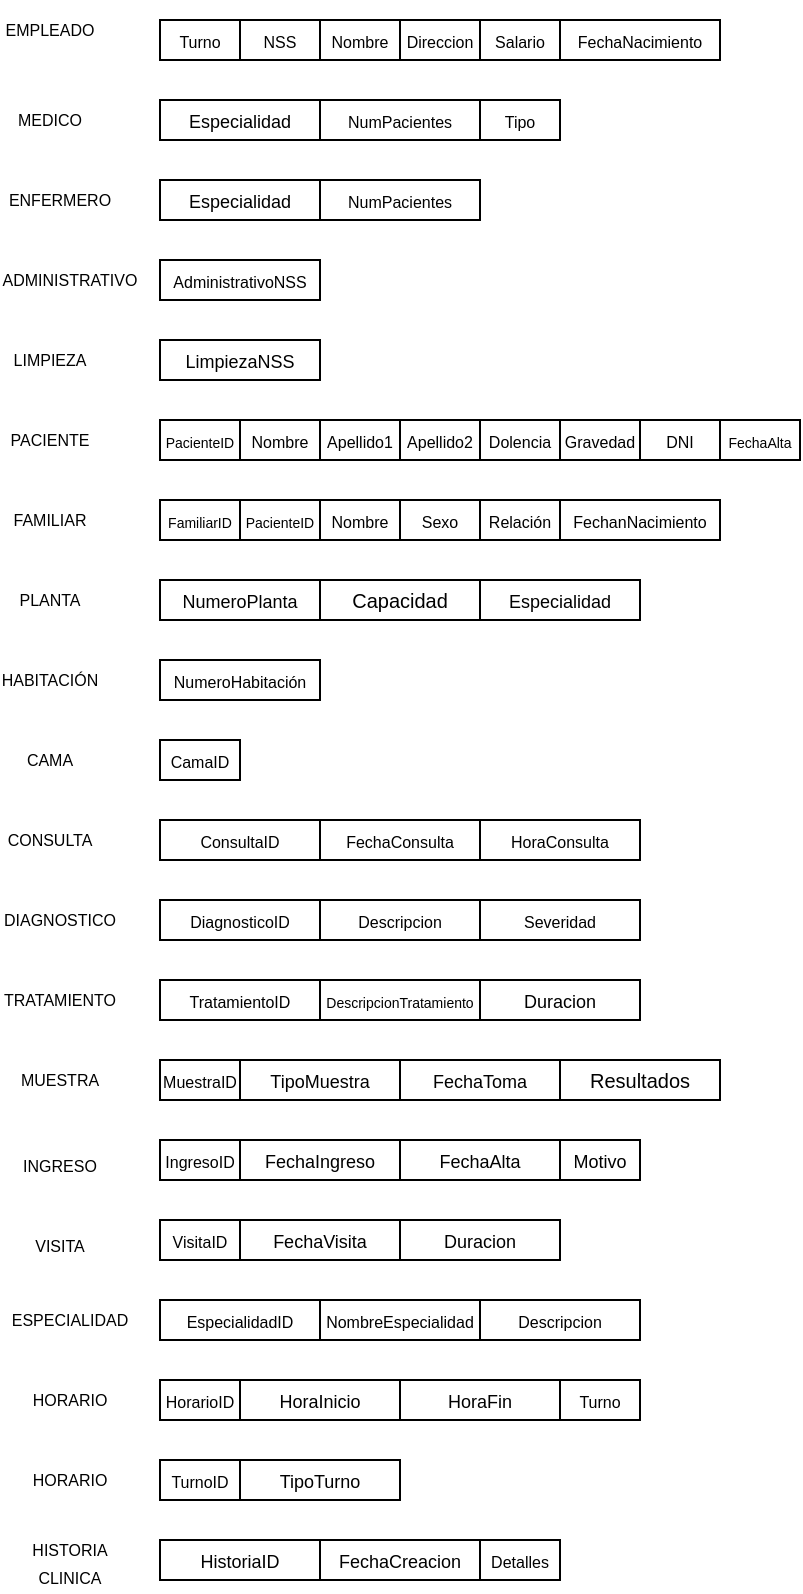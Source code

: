 <mxfile version="24.8.9">
  <diagram name="Página-1" id="wS7ssanduu3U8rkw7zow">
    <mxGraphModel dx="656" dy="417" grid="1" gridSize="10" guides="1" tooltips="1" connect="1" arrows="1" fold="1" page="1" pageScale="1" pageWidth="827" pageHeight="1169" math="0" shadow="0">
      <root>
        <mxCell id="0" />
        <mxCell id="1" parent="0" />
        <mxCell id="Gz29lttUt1VIrkQhSzZi-1" value="" style="rounded=0;whiteSpace=wrap;html=1;" vertex="1" parent="1">
          <mxGeometry x="80" y="80" width="40" height="20" as="geometry" />
        </mxCell>
        <mxCell id="Gz29lttUt1VIrkQhSzZi-2" value="" style="rounded=0;whiteSpace=wrap;html=1;" vertex="1" parent="1">
          <mxGeometry x="120" y="80" width="40" height="20" as="geometry" />
        </mxCell>
        <mxCell id="Gz29lttUt1VIrkQhSzZi-3" value="" style="rounded=0;whiteSpace=wrap;html=1;" vertex="1" parent="1">
          <mxGeometry x="160" y="80" width="40" height="20" as="geometry" />
        </mxCell>
        <mxCell id="Gz29lttUt1VIrkQhSzZi-4" value="" style="rounded=0;whiteSpace=wrap;html=1;" vertex="1" parent="1">
          <mxGeometry x="200" y="80" width="40" height="20" as="geometry" />
        </mxCell>
        <mxCell id="Gz29lttUt1VIrkQhSzZi-5" value="" style="rounded=0;whiteSpace=wrap;html=1;" vertex="1" parent="1">
          <mxGeometry x="240" y="80" width="40" height="20" as="geometry" />
        </mxCell>
        <mxCell id="Gz29lttUt1VIrkQhSzZi-6" value="" style="rounded=0;whiteSpace=wrap;html=1;" vertex="1" parent="1">
          <mxGeometry x="280" y="80" width="80" height="20" as="geometry" />
        </mxCell>
        <mxCell id="Gz29lttUt1VIrkQhSzZi-7" value="&lt;font style=&quot;font-size: 8px;&quot;&gt;Turno&lt;/font&gt;" style="text;html=1;align=center;verticalAlign=middle;whiteSpace=wrap;rounded=0;" vertex="1" parent="1">
          <mxGeometry x="80" y="80" width="40" height="20" as="geometry" />
        </mxCell>
        <mxCell id="Gz29lttUt1VIrkQhSzZi-8" value="&lt;font style=&quot;font-size: 8px;&quot;&gt;NSS&lt;/font&gt;" style="text;html=1;align=center;verticalAlign=middle;whiteSpace=wrap;rounded=0;" vertex="1" parent="1">
          <mxGeometry x="120" y="80" width="40" height="20" as="geometry" />
        </mxCell>
        <mxCell id="Gz29lttUt1VIrkQhSzZi-9" value="&lt;span style=&quot;font-size: 8px;&quot;&gt;Nombre&lt;/span&gt;" style="text;html=1;align=center;verticalAlign=middle;whiteSpace=wrap;rounded=0;" vertex="1" parent="1">
          <mxGeometry x="160" y="80" width="40" height="20" as="geometry" />
        </mxCell>
        <mxCell id="Gz29lttUt1VIrkQhSzZi-10" value="&lt;font style=&quot;font-size: 8px;&quot;&gt;Direccion&lt;/font&gt;" style="text;html=1;align=center;verticalAlign=middle;whiteSpace=wrap;rounded=0;" vertex="1" parent="1">
          <mxGeometry x="200" y="80" width="40" height="20" as="geometry" />
        </mxCell>
        <mxCell id="Gz29lttUt1VIrkQhSzZi-11" value="&lt;font style=&quot;font-size: 8px;&quot;&gt;FechaNacimiento&lt;/font&gt;" style="text;html=1;align=center;verticalAlign=middle;whiteSpace=wrap;rounded=0;strokeWidth=0;" vertex="1" parent="1">
          <mxGeometry x="280" y="80" width="80" height="20" as="geometry" />
        </mxCell>
        <mxCell id="Gz29lttUt1VIrkQhSzZi-12" value="&lt;font style=&quot;font-size: 8px;&quot;&gt;Salario&lt;/font&gt;" style="text;html=1;align=center;verticalAlign=middle;whiteSpace=wrap;rounded=0;" vertex="1" parent="1">
          <mxGeometry x="240" y="80" width="40" height="20" as="geometry" />
        </mxCell>
        <mxCell id="Gz29lttUt1VIrkQhSzZi-13" value="" style="rounded=0;whiteSpace=wrap;html=1;" vertex="1" parent="1">
          <mxGeometry x="80" y="280" width="40" height="20" as="geometry" />
        </mxCell>
        <mxCell id="Gz29lttUt1VIrkQhSzZi-14" value="" style="rounded=0;whiteSpace=wrap;html=1;" vertex="1" parent="1">
          <mxGeometry x="120" y="280" width="40" height="20" as="geometry" />
        </mxCell>
        <mxCell id="Gz29lttUt1VIrkQhSzZi-15" value="" style="rounded=0;whiteSpace=wrap;html=1;" vertex="1" parent="1">
          <mxGeometry x="160" y="280" width="40" height="20" as="geometry" />
        </mxCell>
        <mxCell id="Gz29lttUt1VIrkQhSzZi-16" value="" style="rounded=0;whiteSpace=wrap;html=1;" vertex="1" parent="1">
          <mxGeometry x="200" y="280" width="40" height="20" as="geometry" />
        </mxCell>
        <mxCell id="Gz29lttUt1VIrkQhSzZi-17" value="" style="rounded=0;whiteSpace=wrap;html=1;" vertex="1" parent="1">
          <mxGeometry x="240" y="280" width="40" height="20" as="geometry" />
        </mxCell>
        <mxCell id="Gz29lttUt1VIrkQhSzZi-18" value="" style="rounded=0;whiteSpace=wrap;html=1;" vertex="1" parent="1">
          <mxGeometry x="280" y="280" width="40" height="20" as="geometry" />
        </mxCell>
        <mxCell id="Gz29lttUt1VIrkQhSzZi-19" value="&lt;font style=&quot;font-size: 7px;&quot;&gt;PacienteID&lt;/font&gt;" style="text;html=1;align=center;verticalAlign=middle;whiteSpace=wrap;rounded=0;" vertex="1" parent="1">
          <mxGeometry x="80" y="280" width="40" height="20" as="geometry" />
        </mxCell>
        <mxCell id="Gz29lttUt1VIrkQhSzZi-20" value="&lt;font style=&quot;font-size: 8px;&quot;&gt;Nombre&lt;/font&gt;" style="text;html=1;align=center;verticalAlign=middle;whiteSpace=wrap;rounded=0;" vertex="1" parent="1">
          <mxGeometry x="120" y="280" width="40" height="20" as="geometry" />
        </mxCell>
        <mxCell id="Gz29lttUt1VIrkQhSzZi-21" value="&lt;span style=&quot;font-size: 8px;&quot;&gt;Apellido1&lt;/span&gt;" style="text;html=1;align=center;verticalAlign=middle;whiteSpace=wrap;rounded=0;" vertex="1" parent="1">
          <mxGeometry x="160" y="280" width="40" height="20" as="geometry" />
        </mxCell>
        <mxCell id="Gz29lttUt1VIrkQhSzZi-22" value="&lt;font style=&quot;font-size: 8px;&quot;&gt;Apellido2&lt;/font&gt;" style="text;html=1;align=center;verticalAlign=middle;whiteSpace=wrap;rounded=0;" vertex="1" parent="1">
          <mxGeometry x="200" y="280" width="40" height="20" as="geometry" />
        </mxCell>
        <mxCell id="Gz29lttUt1VIrkQhSzZi-23" value="&lt;font style=&quot;font-size: 8px;&quot;&gt;Dolencia&lt;/font&gt;" style="text;html=1;align=center;verticalAlign=middle;whiteSpace=wrap;rounded=0;strokeWidth=0;" vertex="1" parent="1">
          <mxGeometry x="240" y="280" width="40" height="20" as="geometry" />
        </mxCell>
        <mxCell id="Gz29lttUt1VIrkQhSzZi-24" value="&lt;font style=&quot;font-size: 8px;&quot;&gt;Gravedad&lt;/font&gt;" style="text;html=1;align=center;verticalAlign=middle;whiteSpace=wrap;rounded=0;" vertex="1" parent="1">
          <mxGeometry x="280" y="280" width="40" height="20" as="geometry" />
        </mxCell>
        <mxCell id="Gz29lttUt1VIrkQhSzZi-25" value="&lt;div style=&quot;&quot;&gt;&lt;span style=&quot;background-color: initial; font-size: 8px;&quot;&gt;EMPLEADO&lt;/span&gt;&lt;/div&gt;" style="text;whiteSpace=wrap;html=1;align=center;" vertex="1" parent="1">
          <mxGeometry y="70" width="50" height="30" as="geometry" />
        </mxCell>
        <mxCell id="Gz29lttUt1VIrkQhSzZi-26" value="&lt;div style=&quot;&quot;&gt;&lt;span style=&quot;background-color: initial; font-size: 8px;&quot;&gt;PACIENTE&lt;/span&gt;&lt;/div&gt;" style="text;whiteSpace=wrap;html=1;align=center;" vertex="1" parent="1">
          <mxGeometry y="275" width="50" height="30" as="geometry" />
        </mxCell>
        <mxCell id="Gz29lttUt1VIrkQhSzZi-28" value="" style="rounded=0;whiteSpace=wrap;html=1;" vertex="1" parent="1">
          <mxGeometry x="80" y="120" width="80" height="20" as="geometry" />
        </mxCell>
        <mxCell id="Gz29lttUt1VIrkQhSzZi-29" value="" style="rounded=0;whiteSpace=wrap;html=1;" vertex="1" parent="1">
          <mxGeometry x="240" y="120" width="40" height="20" as="geometry" />
        </mxCell>
        <mxCell id="Gz29lttUt1VIrkQhSzZi-30" value="" style="rounded=0;whiteSpace=wrap;html=1;" vertex="1" parent="1">
          <mxGeometry x="160" y="120" width="80" height="20" as="geometry" />
        </mxCell>
        <mxCell id="Gz29lttUt1VIrkQhSzZi-32" value="&lt;font style=&quot;font-size: 8px;&quot;&gt;ConsultaID&lt;/font&gt;" style="rounded=0;whiteSpace=wrap;html=1;" vertex="1" parent="1">
          <mxGeometry x="80" y="480" width="80" height="20" as="geometry" />
        </mxCell>
        <mxCell id="Gz29lttUt1VIrkQhSzZi-33" value="" style="rounded=0;whiteSpace=wrap;html=1;" vertex="1" parent="1">
          <mxGeometry x="160" y="480" width="80" height="20" as="geometry" />
        </mxCell>
        <mxCell id="Gz29lttUt1VIrkQhSzZi-34" value="&lt;font style=&quot;font-size: 9px;&quot;&gt;Especialidad&lt;/font&gt;" style="text;html=1;align=center;verticalAlign=middle;whiteSpace=wrap;rounded=0;" vertex="1" parent="1">
          <mxGeometry x="80" y="120" width="80" height="20" as="geometry" />
        </mxCell>
        <mxCell id="Gz29lttUt1VIrkQhSzZi-35" value="&lt;font style=&quot;font-size: 8px;&quot;&gt;Tipo&lt;/font&gt;" style="text;html=1;align=center;verticalAlign=middle;whiteSpace=wrap;rounded=0;" vertex="1" parent="1">
          <mxGeometry x="240" y="120" width="40" height="20" as="geometry" />
        </mxCell>
        <mxCell id="Gz29lttUt1VIrkQhSzZi-36" value="&lt;font style=&quot;font-size: 8px;&quot;&gt;NumP&lt;/font&gt;&lt;span style=&quot;font-size: 8px; background-color: initial;&quot;&gt;acientes&lt;/span&gt;" style="text;html=1;align=center;verticalAlign=middle;whiteSpace=wrap;rounded=0;" vertex="1" parent="1">
          <mxGeometry x="160" y="120" width="80" height="20" as="geometry" />
        </mxCell>
        <mxCell id="Gz29lttUt1VIrkQhSzZi-41" value="&lt;div style=&quot;&quot;&gt;&lt;span style=&quot;font-size: 8px;&quot;&gt;MEDICO&lt;/span&gt;&lt;/div&gt;" style="text;whiteSpace=wrap;html=1;align=center;" vertex="1" parent="1">
          <mxGeometry y="115" width="50" height="30" as="geometry" />
        </mxCell>
        <mxCell id="Gz29lttUt1VIrkQhSzZi-48" value="" style="rounded=0;whiteSpace=wrap;html=1;" vertex="1" parent="1">
          <mxGeometry x="80" y="160" width="80" height="20" as="geometry" />
        </mxCell>
        <mxCell id="Gz29lttUt1VIrkQhSzZi-50" value="" style="rounded=0;whiteSpace=wrap;html=1;" vertex="1" parent="1">
          <mxGeometry x="160" y="160" width="80" height="20" as="geometry" />
        </mxCell>
        <mxCell id="Gz29lttUt1VIrkQhSzZi-51" value="&lt;font style=&quot;font-size: 8px;&quot;&gt;CamaID&lt;/font&gt;" style="rounded=0;whiteSpace=wrap;html=1;" vertex="1" parent="1">
          <mxGeometry x="80" y="440" width="40" height="20" as="geometry" />
        </mxCell>
        <mxCell id="Gz29lttUt1VIrkQhSzZi-52" value="&lt;font style=&quot;font-size: 8px;&quot;&gt;HoraConsulta&lt;/font&gt;" style="rounded=0;whiteSpace=wrap;html=1;" vertex="1" parent="1">
          <mxGeometry x="240" y="480" width="80" height="20" as="geometry" />
        </mxCell>
        <mxCell id="Gz29lttUt1VIrkQhSzZi-53" value="&lt;font style=&quot;font-size: 9px;&quot;&gt;Especialidad&lt;/font&gt;" style="text;html=1;align=center;verticalAlign=middle;whiteSpace=wrap;rounded=0;" vertex="1" parent="1">
          <mxGeometry x="80" y="160" width="80" height="20" as="geometry" />
        </mxCell>
        <mxCell id="Gz29lttUt1VIrkQhSzZi-55" value="&lt;font style=&quot;font-size: 8px;&quot;&gt;NumP&lt;/font&gt;&lt;span style=&quot;font-size: 8px; background-color: initial;&quot;&gt;acientes&lt;/span&gt;" style="text;html=1;align=center;verticalAlign=middle;whiteSpace=wrap;rounded=0;" vertex="1" parent="1">
          <mxGeometry x="160" y="160" width="80" height="20" as="geometry" />
        </mxCell>
        <mxCell id="Gz29lttUt1VIrkQhSzZi-56" value="&lt;div style=&quot;&quot;&gt;&lt;span style=&quot;font-size: 8px;&quot;&gt;ENFERMERO&lt;/span&gt;&lt;/div&gt;" style="text;whiteSpace=wrap;html=1;align=center;" vertex="1" parent="1">
          <mxGeometry y="155" width="60" height="30" as="geometry" />
        </mxCell>
        <mxCell id="Gz29lttUt1VIrkQhSzZi-58" value="&lt;font style=&quot;font-size: 8px;&quot;&gt;AdministrativoNSS&lt;/font&gt;" style="rounded=0;whiteSpace=wrap;html=1;" vertex="1" parent="1">
          <mxGeometry x="80" y="200" width="80" height="20" as="geometry" />
        </mxCell>
        <mxCell id="Gz29lttUt1VIrkQhSzZi-59" value="&lt;font style=&quot;font-size: 8px;&quot;&gt;NumeroHabitación&lt;/font&gt;" style="rounded=0;whiteSpace=wrap;html=1;" vertex="1" parent="1">
          <mxGeometry x="80" y="400" width="80" height="20" as="geometry" />
        </mxCell>
        <mxCell id="Gz29lttUt1VIrkQhSzZi-63" value="&lt;div style=&quot;&quot;&gt;&lt;span style=&quot;font-size: 8px;&quot;&gt;ADMINISTRATIVO&lt;/span&gt;&lt;/div&gt;" style="text;whiteSpace=wrap;html=1;align=center;" vertex="1" parent="1">
          <mxGeometry y="195" width="70" height="30" as="geometry" />
        </mxCell>
        <mxCell id="Gz29lttUt1VIrkQhSzZi-65" value="&lt;font style=&quot;font-size: 9px;&quot;&gt;LimpiezaNSS&lt;/font&gt;" style="rounded=0;whiteSpace=wrap;html=1;" vertex="1" parent="1">
          <mxGeometry x="80" y="240" width="80" height="20" as="geometry" />
        </mxCell>
        <mxCell id="Gz29lttUt1VIrkQhSzZi-66" value="" style="rounded=0;whiteSpace=wrap;html=1;" vertex="1" parent="1">
          <mxGeometry x="320" y="280" width="40" height="20" as="geometry" />
        </mxCell>
        <mxCell id="Gz29lttUt1VIrkQhSzZi-67" value="" style="rounded=0;whiteSpace=wrap;html=1;" vertex="1" parent="1">
          <mxGeometry x="360" y="280" width="40" height="20" as="geometry" />
        </mxCell>
        <mxCell id="Gz29lttUt1VIrkQhSzZi-68" value="&lt;div style=&quot;&quot;&gt;&lt;span style=&quot;font-size: 8px;&quot;&gt;LIMPIEZA&lt;/span&gt;&lt;/div&gt;" style="text;whiteSpace=wrap;html=1;align=center;" vertex="1" parent="1">
          <mxGeometry y="235" width="50" height="30" as="geometry" />
        </mxCell>
        <mxCell id="Gz29lttUt1VIrkQhSzZi-72" value="&lt;font style=&quot;font-size: 8px;&quot;&gt;DNI&lt;/font&gt;" style="text;html=1;align=center;verticalAlign=middle;whiteSpace=wrap;rounded=0;" vertex="1" parent="1">
          <mxGeometry x="320" y="280" width="40" height="20" as="geometry" />
        </mxCell>
        <mxCell id="Gz29lttUt1VIrkQhSzZi-73" value="&lt;font style=&quot;font-size: 7px;&quot;&gt;FechaAlta&lt;/font&gt;" style="text;html=1;align=center;verticalAlign=middle;whiteSpace=wrap;rounded=0;" vertex="1" parent="1">
          <mxGeometry x="360" y="280" width="40" height="20" as="geometry" />
        </mxCell>
        <mxCell id="Gz29lttUt1VIrkQhSzZi-74" value="" style="rounded=0;whiteSpace=wrap;html=1;" vertex="1" parent="1">
          <mxGeometry x="80" y="320" width="40" height="20" as="geometry" />
        </mxCell>
        <mxCell id="Gz29lttUt1VIrkQhSzZi-75" value="" style="rounded=0;whiteSpace=wrap;html=1;" vertex="1" parent="1">
          <mxGeometry x="120" y="320" width="40" height="20" as="geometry" />
        </mxCell>
        <mxCell id="Gz29lttUt1VIrkQhSzZi-76" value="" style="rounded=0;whiteSpace=wrap;html=1;" vertex="1" parent="1">
          <mxGeometry x="160" y="320" width="40" height="20" as="geometry" />
        </mxCell>
        <mxCell id="Gz29lttUt1VIrkQhSzZi-77" value="" style="rounded=0;whiteSpace=wrap;html=1;" vertex="1" parent="1">
          <mxGeometry x="200" y="320" width="40" height="20" as="geometry" />
        </mxCell>
        <mxCell id="Gz29lttUt1VIrkQhSzZi-78" value="" style="rounded=0;whiteSpace=wrap;html=1;" vertex="1" parent="1">
          <mxGeometry x="280" y="320" width="80" height="20" as="geometry" />
        </mxCell>
        <mxCell id="Gz29lttUt1VIrkQhSzZi-79" value="&lt;font style=&quot;font-size: 7px;&quot;&gt;FamiliarID&lt;/font&gt;" style="text;html=1;align=center;verticalAlign=middle;whiteSpace=wrap;rounded=0;" vertex="1" parent="1">
          <mxGeometry x="80" y="320" width="40" height="20" as="geometry" />
        </mxCell>
        <mxCell id="Gz29lttUt1VIrkQhSzZi-80" value="&lt;font style=&quot;font-size: 7px;&quot;&gt;PacienteID&lt;/font&gt;" style="text;html=1;align=center;verticalAlign=middle;whiteSpace=wrap;rounded=0;" vertex="1" parent="1">
          <mxGeometry x="120" y="320" width="40" height="20" as="geometry" />
        </mxCell>
        <mxCell id="Gz29lttUt1VIrkQhSzZi-81" value="&lt;span style=&quot;font-size: 8px;&quot;&gt;Nombre&lt;/span&gt;" style="text;html=1;align=center;verticalAlign=middle;whiteSpace=wrap;rounded=0;" vertex="1" parent="1">
          <mxGeometry x="160" y="320" width="40" height="20" as="geometry" />
        </mxCell>
        <mxCell id="Gz29lttUt1VIrkQhSzZi-82" value="&lt;font style=&quot;font-size: 8px;&quot;&gt;Sexo&lt;/font&gt;" style="text;html=1;align=center;verticalAlign=middle;whiteSpace=wrap;rounded=0;" vertex="1" parent="1">
          <mxGeometry x="200" y="320" width="40" height="20" as="geometry" />
        </mxCell>
        <mxCell id="Gz29lttUt1VIrkQhSzZi-83" value="&lt;font style=&quot;font-size: 8px;&quot;&gt;FechanNacimiento&lt;/font&gt;" style="text;html=1;align=center;verticalAlign=middle;whiteSpace=wrap;rounded=0;strokeWidth=0;" vertex="1" parent="1">
          <mxGeometry x="280" y="320" width="80" height="20" as="geometry" />
        </mxCell>
        <mxCell id="Gz29lttUt1VIrkQhSzZi-84" value="&lt;font style=&quot;font-size: 8px;&quot;&gt;Relación&lt;/font&gt;" style="rounded=0;whiteSpace=wrap;html=1;" vertex="1" parent="1">
          <mxGeometry x="240" y="320" width="40" height="20" as="geometry" />
        </mxCell>
        <mxCell id="Gz29lttUt1VIrkQhSzZi-85" value="&lt;div style=&quot;&quot;&gt;&lt;span style=&quot;background-color: initial; font-size: 8px;&quot;&gt;FAMILIAR&lt;/span&gt;&lt;/div&gt;" style="text;whiteSpace=wrap;html=1;align=center;" vertex="1" parent="1">
          <mxGeometry y="315" width="50" height="30" as="geometry" />
        </mxCell>
        <mxCell id="Gz29lttUt1VIrkQhSzZi-86" value="&lt;font style=&quot;font-size: 9px;&quot;&gt;NumeroPlanta&lt;/font&gt;" style="rounded=0;whiteSpace=wrap;html=1;" vertex="1" parent="1">
          <mxGeometry x="80" y="360" width="80" height="20" as="geometry" />
        </mxCell>
        <mxCell id="Gz29lttUt1VIrkQhSzZi-87" value="&lt;font style=&quot;font-size: 10px;&quot;&gt;Capacidad&lt;/font&gt;" style="rounded=0;whiteSpace=wrap;html=1;" vertex="1" parent="1">
          <mxGeometry x="160" y="360" width="80" height="20" as="geometry" />
        </mxCell>
        <mxCell id="Gz29lttUt1VIrkQhSzZi-88" value="&lt;font style=&quot;font-size: 9px;&quot;&gt;Especialidad&lt;/font&gt;" style="rounded=0;whiteSpace=wrap;html=1;" vertex="1" parent="1">
          <mxGeometry x="240" y="360" width="80" height="20" as="geometry" />
        </mxCell>
        <mxCell id="Gz29lttUt1VIrkQhSzZi-92" value="&lt;div style=&quot;&quot;&gt;&lt;span style=&quot;background-color: initial; font-size: 8px;&quot;&gt;PLANTA&lt;/span&gt;&lt;/div&gt;" style="text;whiteSpace=wrap;html=1;align=center;" vertex="1" parent="1">
          <mxGeometry y="355" width="50" height="30" as="geometry" />
        </mxCell>
        <mxCell id="Gz29lttUt1VIrkQhSzZi-94" value="&lt;div style=&quot;&quot;&gt;&lt;span style=&quot;background-color: initial; font-size: 8px;&quot;&gt;HABITACIÓN&lt;/span&gt;&lt;/div&gt;" style="text;whiteSpace=wrap;html=1;align=center;" vertex="1" parent="1">
          <mxGeometry y="395" width="50" height="30" as="geometry" />
        </mxCell>
        <mxCell id="Gz29lttUt1VIrkQhSzZi-95" value="&lt;div style=&quot;&quot;&gt;&lt;span style=&quot;background-color: initial; font-size: 8px;&quot;&gt;CAMA&lt;/span&gt;&lt;/div&gt;" style="text;whiteSpace=wrap;html=1;align=center;" vertex="1" parent="1">
          <mxGeometry y="435" width="50" height="30" as="geometry" />
        </mxCell>
        <mxCell id="Gz29lttUt1VIrkQhSzZi-96" value="&lt;font style=&quot;font-size: 8px;&quot;&gt;FechaConsulta&lt;/font&gt;" style="rounded=0;whiteSpace=wrap;html=1;" vertex="1" parent="1">
          <mxGeometry x="160" y="480" width="80" height="20" as="geometry" />
        </mxCell>
        <mxCell id="Gz29lttUt1VIrkQhSzZi-97" value="&lt;div style=&quot;&quot;&gt;&lt;span style=&quot;background-color: initial; font-size: 8px;&quot;&gt;CONSULTA&lt;/span&gt;&lt;/div&gt;" style="text;whiteSpace=wrap;html=1;align=center;" vertex="1" parent="1">
          <mxGeometry y="475" width="50" height="30" as="geometry" />
        </mxCell>
        <mxCell id="Gz29lttUt1VIrkQhSzZi-99" value="&lt;font style=&quot;font-size: 8px;&quot;&gt;DiagnosticoID&lt;/font&gt;" style="rounded=0;whiteSpace=wrap;html=1;" vertex="1" parent="1">
          <mxGeometry x="80" y="520" width="80" height="20" as="geometry" />
        </mxCell>
        <mxCell id="Gz29lttUt1VIrkQhSzZi-100" value="" style="rounded=0;whiteSpace=wrap;html=1;" vertex="1" parent="1">
          <mxGeometry x="160" y="520" width="80" height="20" as="geometry" />
        </mxCell>
        <mxCell id="Gz29lttUt1VIrkQhSzZi-101" value="&lt;font style=&quot;font-size: 8px;&quot;&gt;Severidad&lt;/font&gt;" style="rounded=0;whiteSpace=wrap;html=1;" vertex="1" parent="1">
          <mxGeometry x="240" y="520" width="80" height="20" as="geometry" />
        </mxCell>
        <mxCell id="Gz29lttUt1VIrkQhSzZi-102" value="&lt;font style=&quot;font-size: 8px;&quot;&gt;Descripcion&lt;/font&gt;" style="rounded=0;whiteSpace=wrap;html=1;" vertex="1" parent="1">
          <mxGeometry x="160" y="520" width="80" height="20" as="geometry" />
        </mxCell>
        <mxCell id="Gz29lttUt1VIrkQhSzZi-103" value="&lt;div style=&quot;&quot;&gt;&lt;span style=&quot;background-color: initial; font-size: 8px;&quot;&gt;DIAGNOSTICO&lt;/span&gt;&lt;/div&gt;" style="text;whiteSpace=wrap;html=1;align=center;" vertex="1" parent="1">
          <mxGeometry y="515" width="60" height="30" as="geometry" />
        </mxCell>
        <mxCell id="Gz29lttUt1VIrkQhSzZi-104" value="&lt;font style=&quot;font-size: 8px;&quot;&gt;TratamientoID&lt;/font&gt;" style="rounded=0;whiteSpace=wrap;html=1;" vertex="1" parent="1">
          <mxGeometry x="80" y="560" width="80" height="20" as="geometry" />
        </mxCell>
        <mxCell id="Gz29lttUt1VIrkQhSzZi-105" value="" style="rounded=0;whiteSpace=wrap;html=1;" vertex="1" parent="1">
          <mxGeometry x="160" y="560" width="80" height="20" as="geometry" />
        </mxCell>
        <mxCell id="Gz29lttUt1VIrkQhSzZi-106" value="&lt;font style=&quot;font-size: 9px;&quot;&gt;Duracion&lt;/font&gt;" style="rounded=0;whiteSpace=wrap;html=1;" vertex="1" parent="1">
          <mxGeometry x="240" y="560" width="80" height="20" as="geometry" />
        </mxCell>
        <mxCell id="Gz29lttUt1VIrkQhSzZi-107" value="&lt;font style=&quot;font-size: 7px;&quot;&gt;DescripcionTratamiento&lt;/font&gt;" style="rounded=0;whiteSpace=wrap;html=1;" vertex="1" parent="1">
          <mxGeometry x="160" y="560" width="80" height="20" as="geometry" />
        </mxCell>
        <mxCell id="Gz29lttUt1VIrkQhSzZi-108" value="&lt;div style=&quot;&quot;&gt;&lt;span style=&quot;background-color: initial; font-size: 8px;&quot;&gt;TRATAMIENTO&lt;/span&gt;&lt;/div&gt;" style="text;whiteSpace=wrap;html=1;align=center;" vertex="1" parent="1">
          <mxGeometry y="555" width="60" height="30" as="geometry" />
        </mxCell>
        <mxCell id="Gz29lttUt1VIrkQhSzZi-113" value="&lt;font style=&quot;font-size: 8px;&quot;&gt;MuestraID&lt;/font&gt;" style="rounded=0;whiteSpace=wrap;html=1;" vertex="1" parent="1">
          <mxGeometry x="80" y="600" width="40" height="20" as="geometry" />
        </mxCell>
        <mxCell id="Gz29lttUt1VIrkQhSzZi-114" value="&lt;font style=&quot;font-size: 9px;&quot;&gt;TipoMuestra&lt;/font&gt;" style="rounded=0;whiteSpace=wrap;html=1;" vertex="1" parent="1">
          <mxGeometry x="120" y="600" width="80" height="20" as="geometry" />
        </mxCell>
        <mxCell id="Gz29lttUt1VIrkQhSzZi-115" value="&lt;font style=&quot;font-size: 9px;&quot;&gt;FechaToma&lt;/font&gt;&lt;span style=&quot;color: rgba(0, 0, 0, 0); font-family: monospace; font-size: 0px; text-align: start; text-wrap-mode: nowrap;&quot;&gt;%3CmxGraphModel%3E%3Croot%3E%3CmxCell%20id%3D%220%22%2F%3E%3CmxCell%20id%3D%221%22%20parent%3D%220%22%2F%3E%3CmxCell%20id%3D%222%22%20value%3D%22%26lt%3Bfont%20style%3D%26quot%3Bfont-size%3A%209px%3B%26quot%3B%26gt%3BTipoMuestra%26lt%3B%2Ffont%26gt%3B%22%20style%3D%22rounded%3D0%3BwhiteSpace%3Dwrap%3Bhtml%3D1%3B%22%20vertex%3D%221%22%20parent%3D%221%22%3E%3CmxGeometry%20x%3D%22120%22%20y%3D%22600%22%20width%3D%2280%22%20height%3D%2220%22%20as%3D%22geometry%22%2F%3E%3C%2FmxCell%3E%3C%2Froot%3E%3C%2FmxGraphModel%3E&lt;/span&gt;" style="rounded=0;whiteSpace=wrap;html=1;" vertex="1" parent="1">
          <mxGeometry x="200" y="600" width="80" height="20" as="geometry" />
        </mxCell>
        <mxCell id="Gz29lttUt1VIrkQhSzZi-116" value="&lt;font size=&quot;1&quot;&gt;Resultados&lt;/font&gt;" style="rounded=0;whiteSpace=wrap;html=1;" vertex="1" parent="1">
          <mxGeometry x="280" y="600" width="80" height="20" as="geometry" />
        </mxCell>
        <mxCell id="Gz29lttUt1VIrkQhSzZi-117" value="&lt;div style=&quot;&quot;&gt;&lt;span style=&quot;background-color: initial; font-size: 8px;&quot;&gt;MUESTRA&lt;/span&gt;&lt;/div&gt;" style="text;whiteSpace=wrap;html=1;align=center;" vertex="1" parent="1">
          <mxGeometry y="595" width="60" height="25" as="geometry" />
        </mxCell>
        <mxCell id="Gz29lttUt1VIrkQhSzZi-122" value="&lt;font style=&quot;font-size: 8px;&quot;&gt;IngresoID&lt;/font&gt;" style="rounded=0;whiteSpace=wrap;html=1;" vertex="1" parent="1">
          <mxGeometry x="80" y="640" width="40" height="20" as="geometry" />
        </mxCell>
        <mxCell id="Gz29lttUt1VIrkQhSzZi-123" value="&lt;font style=&quot;font-size: 9px;&quot;&gt;FechaIngreso&lt;/font&gt;" style="rounded=0;whiteSpace=wrap;html=1;" vertex="1" parent="1">
          <mxGeometry x="120" y="640" width="80" height="20" as="geometry" />
        </mxCell>
        <mxCell id="Gz29lttUt1VIrkQhSzZi-124" value="&lt;font style=&quot;font-size: 9px;&quot;&gt;FechaAlta&lt;/font&gt;" style="rounded=0;whiteSpace=wrap;html=1;" vertex="1" parent="1">
          <mxGeometry x="200" y="640" width="80" height="20" as="geometry" />
        </mxCell>
        <mxCell id="Gz29lttUt1VIrkQhSzZi-125" value="&lt;font style=&quot;font-size: 9px;&quot;&gt;Motivo&lt;/font&gt;" style="rounded=0;whiteSpace=wrap;html=1;" vertex="1" parent="1">
          <mxGeometry x="280" y="640" width="40" height="20" as="geometry" />
        </mxCell>
        <mxCell id="Gz29lttUt1VIrkQhSzZi-126" value="&lt;div style=&quot;&quot;&gt;&lt;span style=&quot;background-color: initial; font-size: 8px;&quot;&gt;INGRESO&lt;/span&gt;&lt;/div&gt;" style="text;whiteSpace=wrap;html=1;align=center;" vertex="1" parent="1">
          <mxGeometry y="637.5" width="60" height="25" as="geometry" />
        </mxCell>
        <mxCell id="Gz29lttUt1VIrkQhSzZi-127" value="&lt;font style=&quot;font-size: 8px;&quot;&gt;VisitaID&lt;/font&gt;" style="rounded=0;whiteSpace=wrap;html=1;" vertex="1" parent="1">
          <mxGeometry x="80" y="680" width="40" height="20" as="geometry" />
        </mxCell>
        <mxCell id="Gz29lttUt1VIrkQhSzZi-128" value="&lt;font style=&quot;font-size: 9px;&quot;&gt;FechaVisita&lt;/font&gt;" style="rounded=0;whiteSpace=wrap;html=1;" vertex="1" parent="1">
          <mxGeometry x="120" y="680" width="80" height="20" as="geometry" />
        </mxCell>
        <mxCell id="Gz29lttUt1VIrkQhSzZi-129" value="&lt;font style=&quot;font-size: 9px;&quot;&gt;Duracion&lt;/font&gt;" style="rounded=0;whiteSpace=wrap;html=1;" vertex="1" parent="1">
          <mxGeometry x="200" y="680" width="80" height="20" as="geometry" />
        </mxCell>
        <mxCell id="Gz29lttUt1VIrkQhSzZi-130" value="&lt;div style=&quot;&quot;&gt;&lt;span style=&quot;background-color: initial; font-size: 8px;&quot;&gt;VISITA&lt;/span&gt;&lt;/div&gt;" style="text;whiteSpace=wrap;html=1;align=center;" vertex="1" parent="1">
          <mxGeometry y="677.5" width="60" height="25" as="geometry" />
        </mxCell>
        <mxCell id="Gz29lttUt1VIrkQhSzZi-134" value="&lt;font style=&quot;font-size: 8px;&quot;&gt;EspecialidadID&lt;/font&gt;" style="rounded=0;whiteSpace=wrap;html=1;" vertex="1" parent="1">
          <mxGeometry x="80" y="720" width="80" height="20" as="geometry" />
        </mxCell>
        <mxCell id="Gz29lttUt1VIrkQhSzZi-135" value="" style="rounded=0;whiteSpace=wrap;html=1;" vertex="1" parent="1">
          <mxGeometry x="160" y="720" width="80" height="20" as="geometry" />
        </mxCell>
        <mxCell id="Gz29lttUt1VIrkQhSzZi-136" value="&lt;font style=&quot;font-size: 8px;&quot;&gt;Descripcion&lt;/font&gt;" style="rounded=0;whiteSpace=wrap;html=1;" vertex="1" parent="1">
          <mxGeometry x="240" y="720" width="80" height="20" as="geometry" />
        </mxCell>
        <mxCell id="Gz29lttUt1VIrkQhSzZi-137" value="&lt;font style=&quot;font-size: 8px;&quot;&gt;NombreEspecialidad&lt;/font&gt;" style="rounded=0;whiteSpace=wrap;html=1;" vertex="1" parent="1">
          <mxGeometry x="160" y="720" width="80" height="20" as="geometry" />
        </mxCell>
        <mxCell id="Gz29lttUt1VIrkQhSzZi-138" value="&lt;div style=&quot;&quot;&gt;&lt;span style=&quot;background-color: initial; font-size: 8px;&quot;&gt;ESPECIALIDAD&lt;/span&gt;&lt;/div&gt;" style="text;whiteSpace=wrap;html=1;align=center;" vertex="1" parent="1">
          <mxGeometry y="715" width="70" height="30" as="geometry" />
        </mxCell>
        <mxCell id="Gz29lttUt1VIrkQhSzZi-139" value="&lt;font style=&quot;font-size: 8px;&quot;&gt;HorarioID&lt;/font&gt;" style="rounded=0;whiteSpace=wrap;html=1;" vertex="1" parent="1">
          <mxGeometry x="80" y="760" width="40" height="20" as="geometry" />
        </mxCell>
        <mxCell id="Gz29lttUt1VIrkQhSzZi-140" value="&lt;font style=&quot;font-size: 9px;&quot;&gt;HoraInicio&lt;/font&gt;" style="rounded=0;whiteSpace=wrap;html=1;" vertex="1" parent="1">
          <mxGeometry x="120" y="760" width="80" height="20" as="geometry" />
        </mxCell>
        <mxCell id="Gz29lttUt1VIrkQhSzZi-141" value="&lt;font style=&quot;font-size: 9px;&quot;&gt;HoraFin&lt;/font&gt;" style="rounded=0;whiteSpace=wrap;html=1;" vertex="1" parent="1">
          <mxGeometry x="200" y="760" width="80" height="20" as="geometry" />
        </mxCell>
        <mxCell id="Gz29lttUt1VIrkQhSzZi-142" value="&lt;font style=&quot;font-size: 8px;&quot;&gt;Turno&lt;/font&gt;" style="rounded=0;whiteSpace=wrap;html=1;" vertex="1" parent="1">
          <mxGeometry x="280" y="760" width="40" height="20" as="geometry" />
        </mxCell>
        <mxCell id="Gz29lttUt1VIrkQhSzZi-143" value="&lt;div style=&quot;&quot;&gt;&lt;span style=&quot;background-color: initial; font-size: 8px;&quot;&gt;HORARIO&lt;/span&gt;&lt;/div&gt;" style="text;whiteSpace=wrap;html=1;align=center;" vertex="1" parent="1">
          <mxGeometry y="755" width="70" height="30" as="geometry" />
        </mxCell>
        <mxCell id="Gz29lttUt1VIrkQhSzZi-144" value="&lt;div style=&quot;&quot;&gt;&lt;span style=&quot;background-color: initial; font-size: 8px;&quot;&gt;HORARIO&lt;/span&gt;&lt;/div&gt;" style="text;whiteSpace=wrap;html=1;align=center;" vertex="1" parent="1">
          <mxGeometry y="795" width="70" height="30" as="geometry" />
        </mxCell>
        <mxCell id="Gz29lttUt1VIrkQhSzZi-145" value="&lt;font style=&quot;font-size: 8px;&quot;&gt;TurnoID&lt;/font&gt;" style="rounded=0;whiteSpace=wrap;html=1;" vertex="1" parent="1">
          <mxGeometry x="80" y="800" width="40" height="20" as="geometry" />
        </mxCell>
        <mxCell id="Gz29lttUt1VIrkQhSzZi-146" value="&lt;font style=&quot;font-size: 9px;&quot;&gt;TipoTurno&lt;/font&gt;" style="rounded=0;whiteSpace=wrap;html=1;" vertex="1" parent="1">
          <mxGeometry x="120" y="800" width="80" height="20" as="geometry" />
        </mxCell>
        <mxCell id="Gz29lttUt1VIrkQhSzZi-147" value="&lt;font style=&quot;font-size: 9px;&quot;&gt;HistoriaID&lt;/font&gt;" style="rounded=0;whiteSpace=wrap;html=1;" vertex="1" parent="1">
          <mxGeometry x="80" y="840" width="80" height="20" as="geometry" />
        </mxCell>
        <mxCell id="Gz29lttUt1VIrkQhSzZi-148" value="" style="rounded=0;whiteSpace=wrap;html=1;" vertex="1" parent="1">
          <mxGeometry x="160" y="840" width="80" height="20" as="geometry" />
        </mxCell>
        <mxCell id="Gz29lttUt1VIrkQhSzZi-149" value="&lt;font style=&quot;font-size: 8px;&quot;&gt;Detalles&lt;/font&gt;" style="rounded=0;whiteSpace=wrap;html=1;" vertex="1" parent="1">
          <mxGeometry x="240" y="840" width="40" height="20" as="geometry" />
        </mxCell>
        <mxCell id="Gz29lttUt1VIrkQhSzZi-150" value="&lt;font style=&quot;font-size: 9px;&quot;&gt;FechaCreacion&lt;/font&gt;" style="rounded=0;whiteSpace=wrap;html=1;" vertex="1" parent="1">
          <mxGeometry x="160" y="840" width="80" height="20" as="geometry" />
        </mxCell>
        <mxCell id="Gz29lttUt1VIrkQhSzZi-151" value="&lt;div style=&quot;&quot;&gt;&lt;span style=&quot;background-color: initial; font-size: 8px;&quot;&gt;HISTORIA&lt;/span&gt;&lt;/div&gt;&lt;div style=&quot;&quot;&gt;&lt;span style=&quot;background-color: initial; font-size: 8px;&quot;&gt;CLINICA&lt;/span&gt;&lt;/div&gt;" style="text;whiteSpace=wrap;html=1;align=center;" vertex="1" parent="1">
          <mxGeometry y="830" width="70" height="35" as="geometry" />
        </mxCell>
      </root>
    </mxGraphModel>
  </diagram>
</mxfile>
